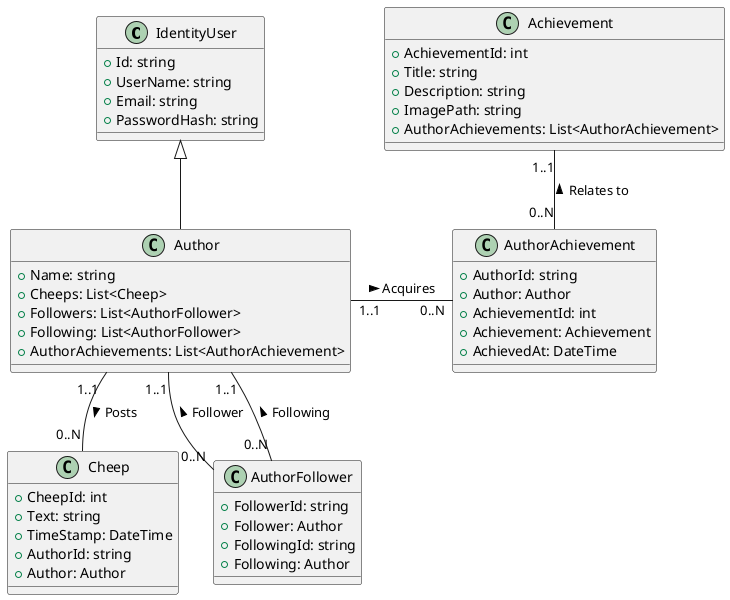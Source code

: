 @startuml
class IdentityUser {
    + Id: string
    + UserName: string
    + Email: string
    + PasswordHash: string
}

class Author {
    + Name: string
    + Cheeps: List<Cheep>
    + Followers: List<AuthorFollower>
    + Following: List<AuthorFollower>
    + AuthorAchievements: List<AuthorAchievement>
}

class Cheep {
    + CheepId: int
    + Text: string
    + TimeStamp: DateTime
    + AuthorId: string
    + Author: Author
}

class AuthorFollower {
    + FollowerId: string
    + Follower: Author
    + FollowingId: string
    + Following: Author
}

class Achievement {
    + AchievementId: int
    + Title: string
    + Description: string
    + ImagePath: string
    + AuthorAchievements: List<AuthorAchievement>
}

class AuthorAchievement {
    + AuthorId: string
    + Author: Author
    + AchievementId: int
    + Achievement: Achievement
    + AchievedAt: DateTime
}

class Author extends IdentityUser

Author "1..1" -- "0..N" Cheep : Posts >

Author "1..1" -- "0..N" AuthorFollower : Follower <
Author "1..1" -- "0..N" AuthorFollower : Following <

Achievement "1..1" -- "0..N" AuthorAchievement : Relates to <
Author "1..1" - "0..N" AuthorAchievement : Acquires >
@enduml